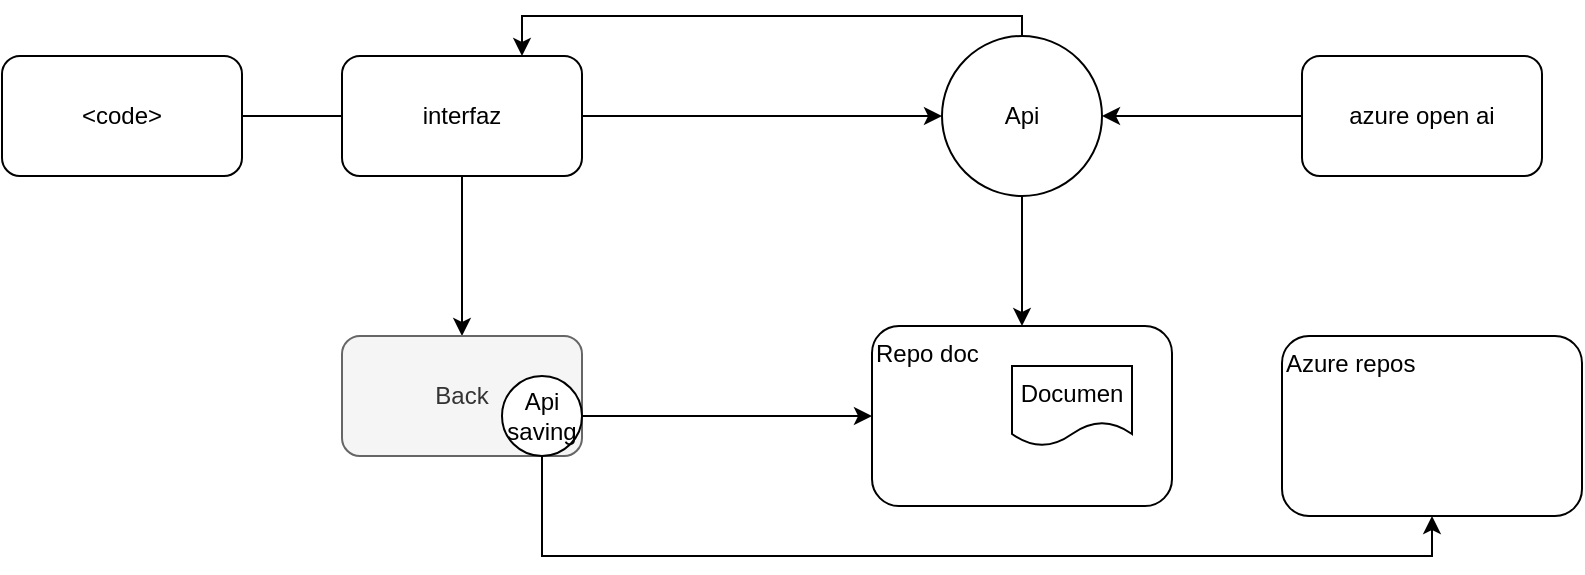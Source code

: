 <mxfile version="21.5.0" type="github">
  <diagram name="Page-1" id="-18ekXpYU_T2KJn_8IVn">
    <mxGraphModel dx="2031" dy="799" grid="1" gridSize="10" guides="1" tooltips="1" connect="1" arrows="1" fold="1" page="1" pageScale="1" pageWidth="850" pageHeight="1100" math="0" shadow="0">
      <root>
        <mxCell id="0" />
        <mxCell id="1" parent="0" />
        <mxCell id="xlgEJ7j2hAgYyTN2LA_g-4" value="" style="edgeStyle=orthogonalEdgeStyle;rounded=0;orthogonalLoop=1;jettySize=auto;html=1;" parent="1" source="xlgEJ7j2hAgYyTN2LA_g-1" target="xlgEJ7j2hAgYyTN2LA_g-3" edge="1">
          <mxGeometry relative="1" as="geometry" />
        </mxCell>
        <mxCell id="xlgEJ7j2hAgYyTN2LA_g-1" value="azure open ai" style="rounded=1;whiteSpace=wrap;html=1;" parent="1" vertex="1">
          <mxGeometry x="530" y="220" width="120" height="60" as="geometry" />
        </mxCell>
        <mxCell id="xlgEJ7j2hAgYyTN2LA_g-5" style="edgeStyle=orthogonalEdgeStyle;rounded=0;orthogonalLoop=1;jettySize=auto;html=1;entryX=0;entryY=0.5;entryDx=0;entryDy=0;" parent="1" source="xlgEJ7j2hAgYyTN2LA_g-2" target="xlgEJ7j2hAgYyTN2LA_g-3" edge="1">
          <mxGeometry relative="1" as="geometry" />
        </mxCell>
        <mxCell id="xlgEJ7j2hAgYyTN2LA_g-2" value="&amp;lt;code&amp;gt;" style="rounded=1;whiteSpace=wrap;html=1;" parent="1" vertex="1">
          <mxGeometry x="-120" y="220" width="120" height="60" as="geometry" />
        </mxCell>
        <mxCell id="xlgEJ7j2hAgYyTN2LA_g-8" value="" style="edgeStyle=orthogonalEdgeStyle;rounded=0;orthogonalLoop=1;jettySize=auto;html=1;" parent="1" source="xlgEJ7j2hAgYyTN2LA_g-3" target="xlgEJ7j2hAgYyTN2LA_g-7" edge="1">
          <mxGeometry relative="1" as="geometry" />
        </mxCell>
        <mxCell id="xlgEJ7j2hAgYyTN2LA_g-17" style="edgeStyle=orthogonalEdgeStyle;rounded=0;orthogonalLoop=1;jettySize=auto;html=1;entryX=0.75;entryY=0;entryDx=0;entryDy=0;" parent="1" source="xlgEJ7j2hAgYyTN2LA_g-3" target="xlgEJ7j2hAgYyTN2LA_g-6" edge="1">
          <mxGeometry relative="1" as="geometry">
            <Array as="points">
              <mxPoint x="390" y="200" />
              <mxPoint x="140" y="200" />
            </Array>
          </mxGeometry>
        </mxCell>
        <mxCell id="xlgEJ7j2hAgYyTN2LA_g-3" value="Api" style="ellipse;whiteSpace=wrap;html=1;rounded=1;" parent="1" vertex="1">
          <mxGeometry x="350" y="210" width="80" height="80" as="geometry" />
        </mxCell>
        <mxCell id="xlgEJ7j2hAgYyTN2LA_g-15" value="" style="edgeStyle=orthogonalEdgeStyle;rounded=0;orthogonalLoop=1;jettySize=auto;html=1;" parent="1" source="xlgEJ7j2hAgYyTN2LA_g-6" target="xlgEJ7j2hAgYyTN2LA_g-14" edge="1">
          <mxGeometry relative="1" as="geometry" />
        </mxCell>
        <mxCell id="xlgEJ7j2hAgYyTN2LA_g-6" value="interfaz" style="rounded=1;whiteSpace=wrap;html=1;" parent="1" vertex="1">
          <mxGeometry x="50" y="220" width="120" height="60" as="geometry" />
        </mxCell>
        <mxCell id="xlgEJ7j2hAgYyTN2LA_g-7" value="Repo doc" style="whiteSpace=wrap;html=1;rounded=1;verticalAlign=top;align=left;" parent="1" vertex="1">
          <mxGeometry x="315" y="355" width="150" height="90" as="geometry" />
        </mxCell>
        <mxCell id="xlgEJ7j2hAgYyTN2LA_g-9" value="Documen" style="shape=document;whiteSpace=wrap;html=1;boundedLbl=1;" parent="1" vertex="1">
          <mxGeometry x="385" y="375" width="60" height="40" as="geometry" />
        </mxCell>
        <mxCell id="xlgEJ7j2hAgYyTN2LA_g-10" value="Azure repos" style="whiteSpace=wrap;html=1;rounded=1;verticalAlign=top;align=left;" parent="1" vertex="1">
          <mxGeometry x="520" y="360" width="150" height="90" as="geometry" />
        </mxCell>
        <mxCell id="xlgEJ7j2hAgYyTN2LA_g-14" value="Back" style="rounded=1;whiteSpace=wrap;html=1;fillColor=#f5f5f5;fontColor=#333333;strokeColor=#666666;" parent="1" vertex="1">
          <mxGeometry x="50" y="360" width="120" height="60" as="geometry" />
        </mxCell>
        <mxCell id="xlgEJ7j2hAgYyTN2LA_g-19" style="edgeStyle=orthogonalEdgeStyle;rounded=0;orthogonalLoop=1;jettySize=auto;html=1;entryX=0;entryY=0.5;entryDx=0;entryDy=0;" parent="1" source="xlgEJ7j2hAgYyTN2LA_g-18" target="xlgEJ7j2hAgYyTN2LA_g-7" edge="1">
          <mxGeometry relative="1" as="geometry" />
        </mxCell>
        <mxCell id="xlgEJ7j2hAgYyTN2LA_g-20" style="edgeStyle=orthogonalEdgeStyle;rounded=0;orthogonalLoop=1;jettySize=auto;html=1;entryX=0.5;entryY=1;entryDx=0;entryDy=0;" parent="1" source="xlgEJ7j2hAgYyTN2LA_g-18" target="xlgEJ7j2hAgYyTN2LA_g-10" edge="1">
          <mxGeometry relative="1" as="geometry">
            <Array as="points">
              <mxPoint x="150" y="470" />
              <mxPoint x="595" y="470" />
            </Array>
          </mxGeometry>
        </mxCell>
        <mxCell id="xlgEJ7j2hAgYyTN2LA_g-18" value="Api saving" style="ellipse;whiteSpace=wrap;html=1;rounded=1;" parent="1" vertex="1">
          <mxGeometry x="130" y="380" width="40" height="40" as="geometry" />
        </mxCell>
      </root>
    </mxGraphModel>
  </diagram>
</mxfile>
